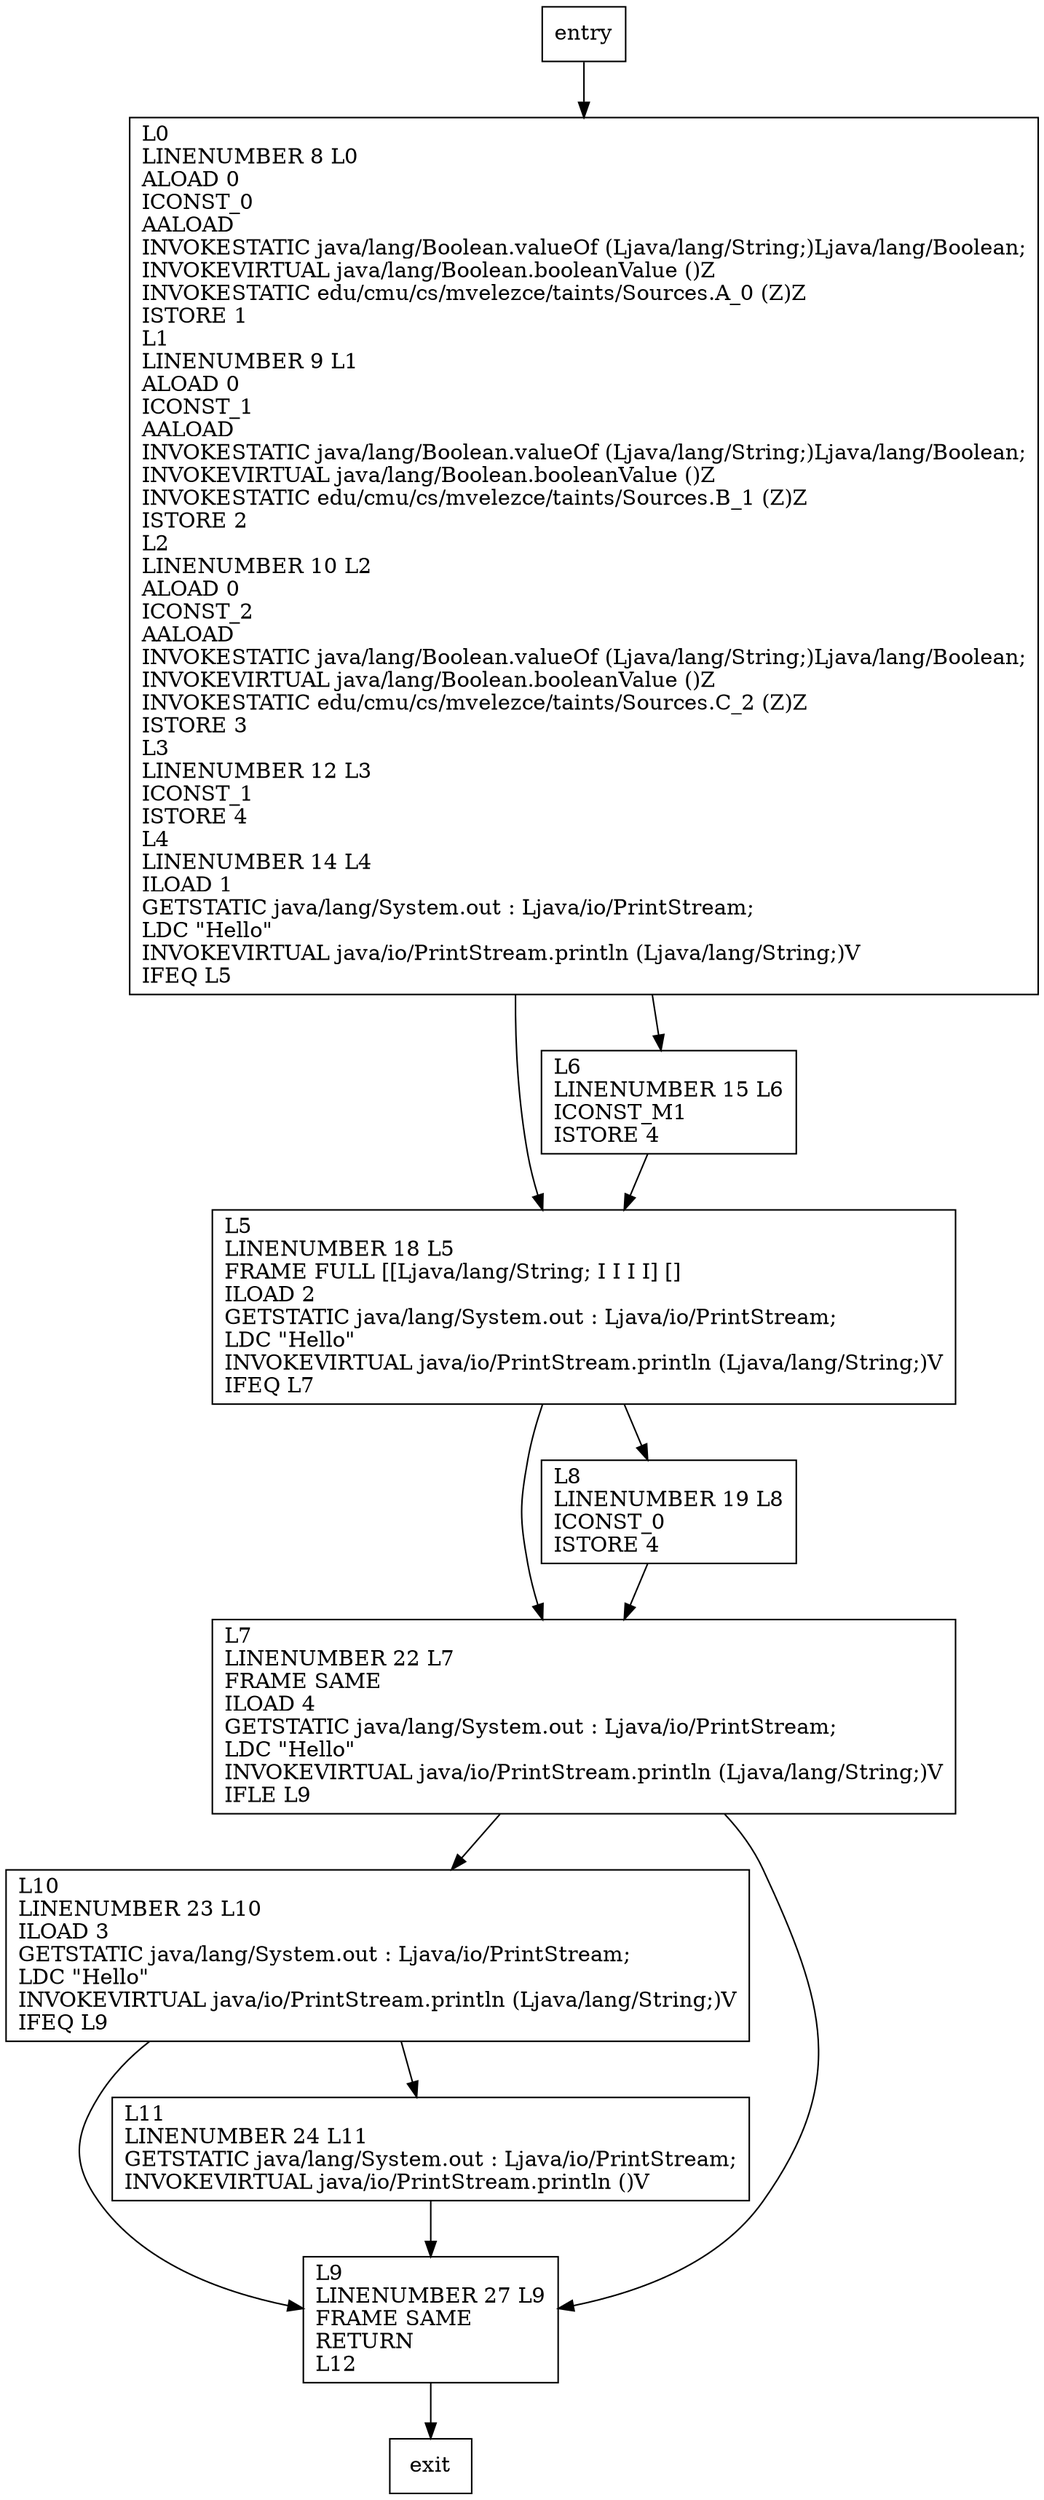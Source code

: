 digraph main {
node [shape=record];
2058174333 [label="L0\lLINENUMBER 8 L0\lALOAD 0\lICONST_0\lAALOAD\lINVOKESTATIC java/lang/Boolean.valueOf (Ljava/lang/String;)Ljava/lang/Boolean;\lINVOKEVIRTUAL java/lang/Boolean.booleanValue ()Z\lINVOKESTATIC edu/cmu/cs/mvelezce/taints/Sources.A_0 (Z)Z\lISTORE 1\lL1\lLINENUMBER 9 L1\lALOAD 0\lICONST_1\lAALOAD\lINVOKESTATIC java/lang/Boolean.valueOf (Ljava/lang/String;)Ljava/lang/Boolean;\lINVOKEVIRTUAL java/lang/Boolean.booleanValue ()Z\lINVOKESTATIC edu/cmu/cs/mvelezce/taints/Sources.B_1 (Z)Z\lISTORE 2\lL2\lLINENUMBER 10 L2\lALOAD 0\lICONST_2\lAALOAD\lINVOKESTATIC java/lang/Boolean.valueOf (Ljava/lang/String;)Ljava/lang/Boolean;\lINVOKEVIRTUAL java/lang/Boolean.booleanValue ()Z\lINVOKESTATIC edu/cmu/cs/mvelezce/taints/Sources.C_2 (Z)Z\lISTORE 3\lL3\lLINENUMBER 12 L3\lICONST_1\lISTORE 4\lL4\lLINENUMBER 14 L4\lILOAD 1\lGETSTATIC java/lang/System.out : Ljava/io/PrintStream;\lLDC \"Hello\"\lINVOKEVIRTUAL java/io/PrintStream.println (Ljava/lang/String;)V\lIFEQ L5\l"];
948650013 [label="L7\lLINENUMBER 22 L7\lFRAME SAME\lILOAD 4\lGETSTATIC java/lang/System.out : Ljava/io/PrintStream;\lLDC \"Hello\"\lINVOKEVIRTUAL java/io/PrintStream.println (Ljava/lang/String;)V\lIFLE L9\l"];
1868987089 [label="L5\lLINENUMBER 18 L5\lFRAME FULL [[Ljava/lang/String; I I I I] []\lILOAD 2\lGETSTATIC java/lang/System.out : Ljava/io/PrintStream;\lLDC \"Hello\"\lINVOKEVIRTUAL java/io/PrintStream.println (Ljava/lang/String;)V\lIFEQ L7\l"];
1225970981 [label="L10\lLINENUMBER 23 L10\lILOAD 3\lGETSTATIC java/lang/System.out : Ljava/io/PrintStream;\lLDC \"Hello\"\lINVOKEVIRTUAL java/io/PrintStream.println (Ljava/lang/String;)V\lIFEQ L9\l"];
1449987177 [label="L6\lLINENUMBER 15 L6\lICONST_M1\lISTORE 4\l"];
2007138812 [label="L9\lLINENUMBER 27 L9\lFRAME SAME\lRETURN\lL12\l"];
734971558 [label="L8\lLINENUMBER 19 L8\lICONST_0\lISTORE 4\l"];
737935282 [label="L11\lLINENUMBER 24 L11\lGETSTATIC java/lang/System.out : Ljava/io/PrintStream;\lINVOKEVIRTUAL java/io/PrintStream.println ()V\l"];
entry;
exit;
entry -> 2058174333;
2058174333 -> 1868987089;
2058174333 -> 1449987177;
948650013 -> 1225970981;
948650013 -> 2007138812;
1868987089 -> 948650013;
1868987089 -> 734971558;
1225970981 -> 2007138812;
1225970981 -> 737935282;
1449987177 -> 1868987089;
2007138812 -> exit;
734971558 -> 948650013;
737935282 -> 2007138812;
}
